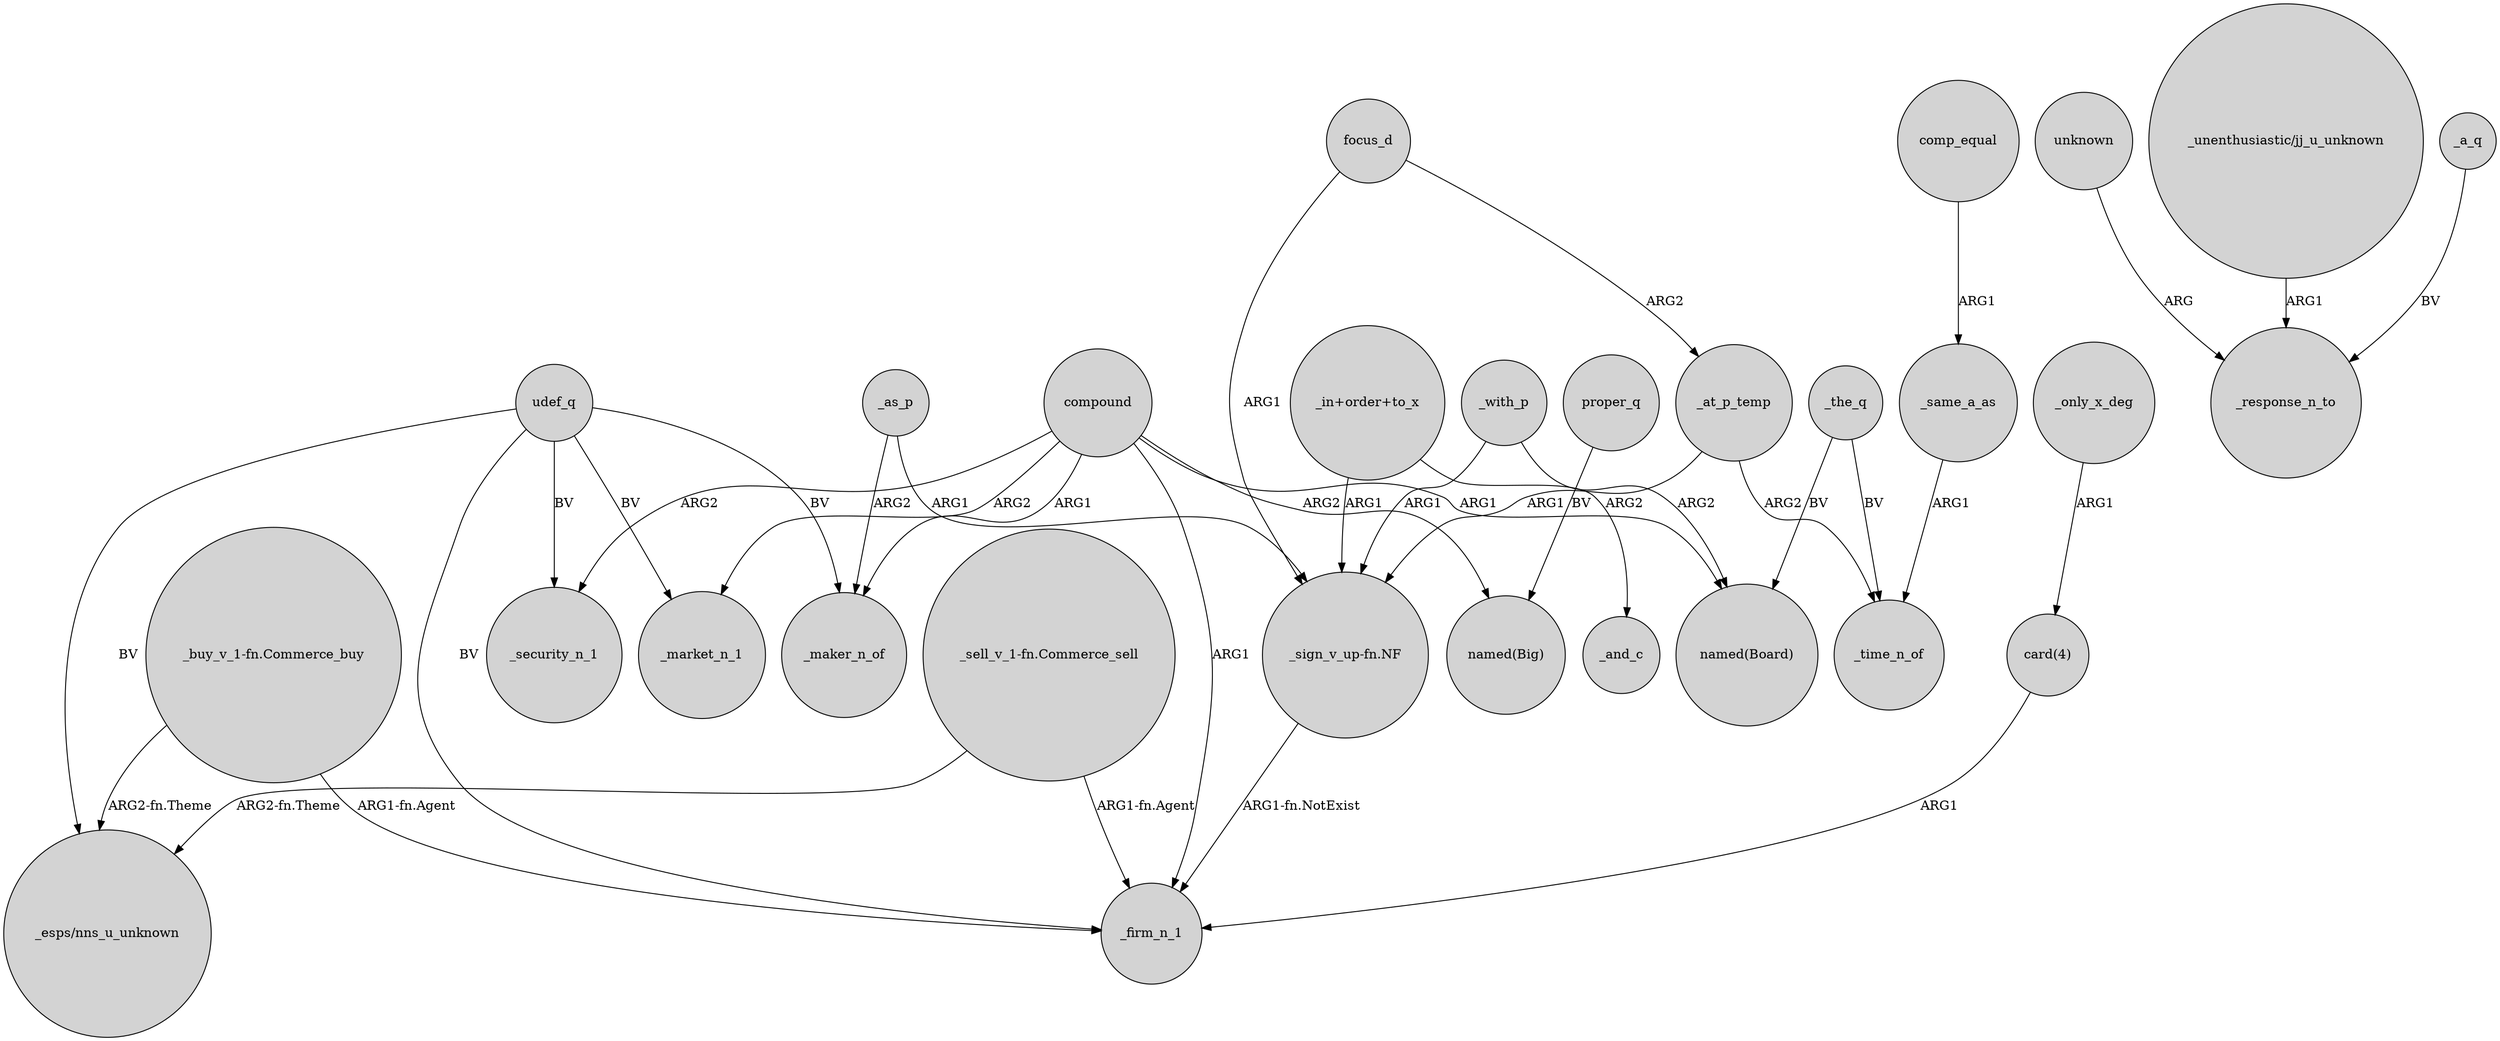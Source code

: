 digraph {
	node [shape=circle style=filled]
	compound -> _market_n_1 [label=ARG2]
	"_in+order+to_x" -> "_sign_v_up-fn.NF" [label=ARG1]
	focus_d -> _at_p_temp [label=ARG2]
	_the_q -> "named(Board)" [label=BV]
	unknown -> _response_n_to [label=ARG]
	"_unenthusiastic/jj_u_unknown" -> _response_n_to [label=ARG1]
	_only_x_deg -> "card(4)" [label=ARG1]
	compound -> _security_n_1 [label=ARG2]
	udef_q -> _firm_n_1 [label=BV]
	_at_p_temp -> _time_n_of [label=ARG2]
	"card(4)" -> _firm_n_1 [label=ARG1]
	compound -> _maker_n_of [label=ARG1]
	udef_q -> _market_n_1 [label=BV]
	_with_p -> "named(Board)" [label=ARG2]
	_the_q -> _time_n_of [label=BV]
	compound -> "named(Board)" [label=ARG1]
	"_sell_v_1-fn.Commerce_sell" -> "_esps/nns_u_unknown" [label="ARG2-fn.Theme"]
	comp_equal -> _same_a_as [label=ARG1]
	"_buy_v_1-fn.Commerce_buy" -> _firm_n_1 [label="ARG1-fn.Agent"]
	_a_q -> _response_n_to [label=BV]
	udef_q -> _maker_n_of [label=BV]
	compound -> _firm_n_1 [label=ARG1]
	_as_p -> "_sign_v_up-fn.NF" [label=ARG1]
	_as_p -> _maker_n_of [label=ARG2]
	"_in+order+to_x" -> _and_c [label=ARG2]
	_with_p -> "_sign_v_up-fn.NF" [label=ARG1]
	"_sign_v_up-fn.NF" -> _firm_n_1 [label="ARG1-fn.NotExist"]
	_at_p_temp -> "_sign_v_up-fn.NF" [label=ARG1]
	"_buy_v_1-fn.Commerce_buy" -> "_esps/nns_u_unknown" [label="ARG2-fn.Theme"]
	_same_a_as -> _time_n_of [label=ARG1]
	focus_d -> "_sign_v_up-fn.NF" [label=ARG1]
	compound -> "named(Big)" [label=ARG2]
	"_sell_v_1-fn.Commerce_sell" -> _firm_n_1 [label="ARG1-fn.Agent"]
	udef_q -> "_esps/nns_u_unknown" [label=BV]
	udef_q -> _security_n_1 [label=BV]
	proper_q -> "named(Big)" [label=BV]
}
